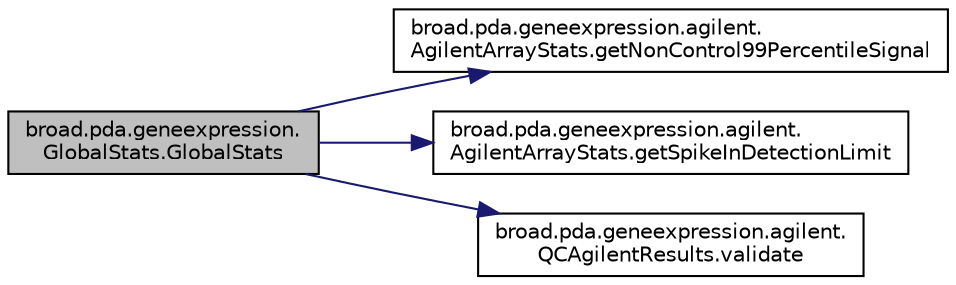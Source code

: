 digraph "broad.pda.geneexpression.GlobalStats.GlobalStats"
{
  edge [fontname="Helvetica",fontsize="10",labelfontname="Helvetica",labelfontsize="10"];
  node [fontname="Helvetica",fontsize="10",shape=record];
  rankdir="LR";
  Node1 [label="broad.pda.geneexpression.\lGlobalStats.GlobalStats",height=0.2,width=0.4,color="black", fillcolor="grey75", style="filled" fontcolor="black"];
  Node1 -> Node2 [color="midnightblue",fontsize="10",style="solid",fontname="Helvetica"];
  Node2 [label="broad.pda.geneexpression.agilent.\lAgilentArrayStats.getNonControl99PercentileSignal",height=0.2,width=0.4,color="black", fillcolor="white", style="filled",URL="$classbroad_1_1pda_1_1geneexpression_1_1agilent_1_1_agilent_array_stats.html#a6e40e5ea62b4d36df8ed8e37e82fabb4"];
  Node1 -> Node3 [color="midnightblue",fontsize="10",style="solid",fontname="Helvetica"];
  Node3 [label="broad.pda.geneexpression.agilent.\lAgilentArrayStats.getSpikeInDetectionLimit",height=0.2,width=0.4,color="black", fillcolor="white", style="filled",URL="$classbroad_1_1pda_1_1geneexpression_1_1agilent_1_1_agilent_array_stats.html#a95550a628a60efc460285b6d03be14e5"];
  Node1 -> Node4 [color="midnightblue",fontsize="10",style="solid",fontname="Helvetica"];
  Node4 [label="broad.pda.geneexpression.agilent.\lQCAgilentResults.validate",height=0.2,width=0.4,color="black", fillcolor="white", style="filled",URL="$classbroad_1_1pda_1_1geneexpression_1_1agilent_1_1_q_c_agilent_results.html#ac6e05cc8be9d2794d88d91252246874c"];
}

